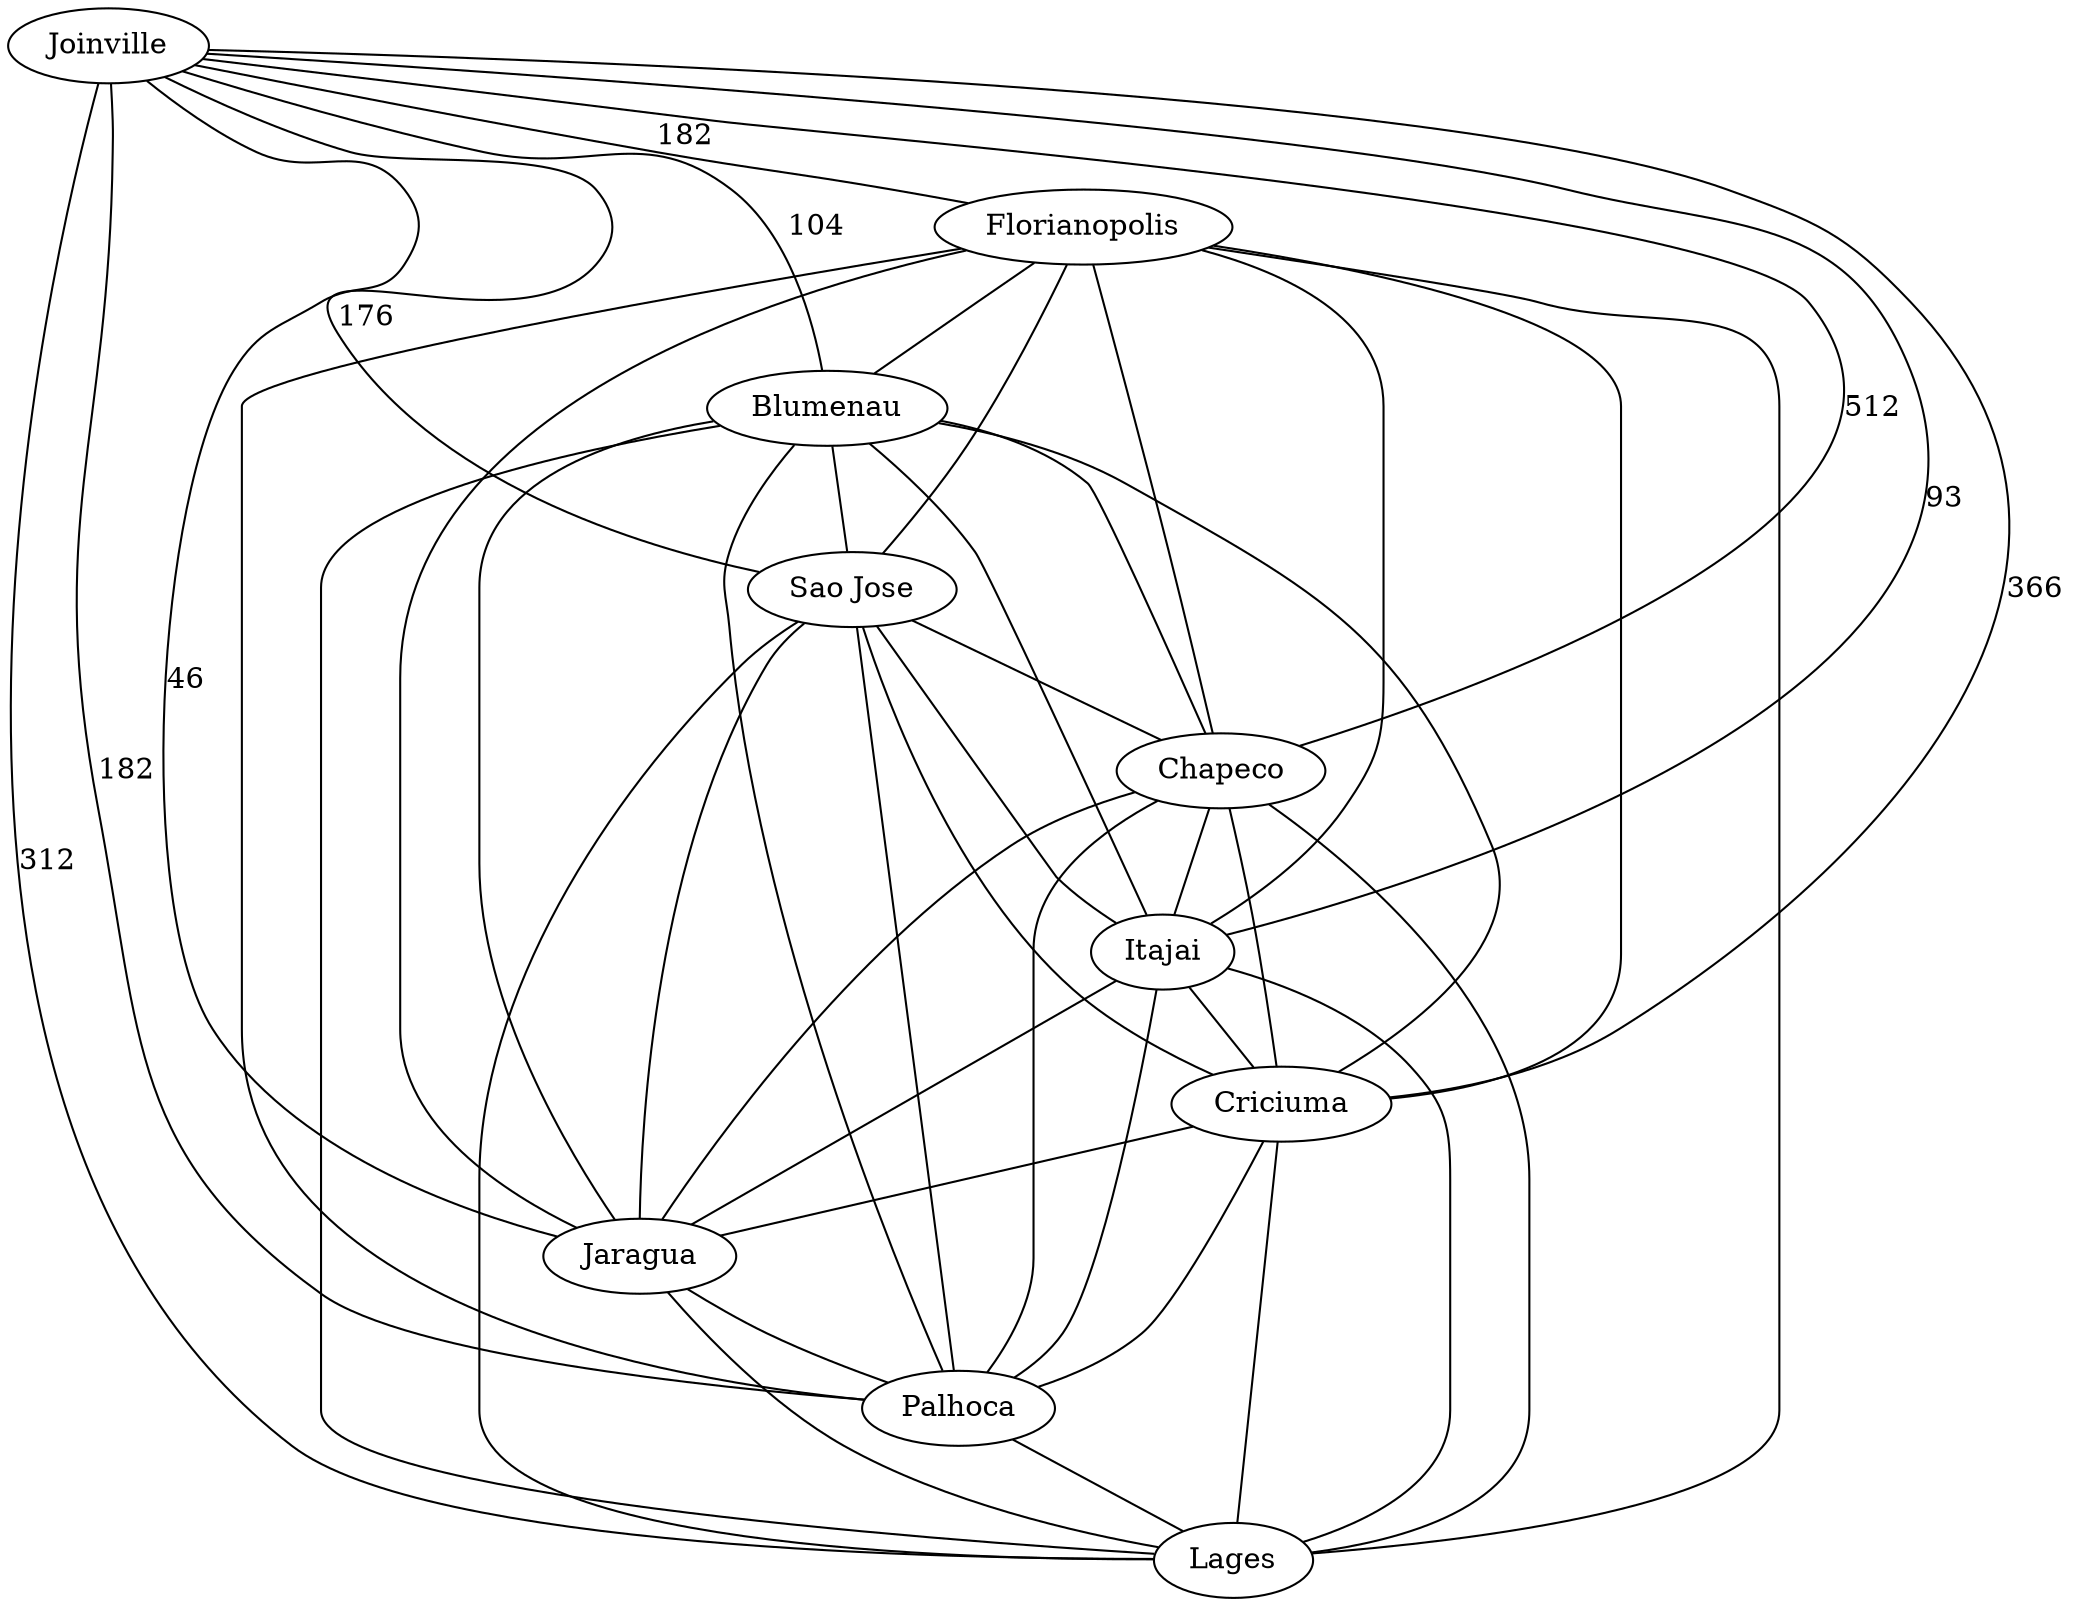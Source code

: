 graph G {
	v0 [label="Joinville"];
	v1 [label="Florianopolis"];
	v2 [label="Blumenau"];
	v3 [label="Sao Jose"];
	v4 [label="Chapeco"];
	v5 [label="Itajai"];
	v6 [label="Criciuma"];
	v7 [label="Jaragua"];
	v8 [label="Palhoca"];
	v9 [label="Lages"];

	v0 -- v1 [label="182", weight=0.182];
	v0 -- v2 [label="104", weight=0.104];
	v0 -- v3 [label="176", weight=0.176];
	v0 -- v4 [label="512", weight=0.512];
	v0 -- v5 [label="93", weight=0.093];
	v0 -- v6 [label="366", weight=0.366];
	v0 -- v7 [label="46", weight=0.046];
	v0 -- v8 [label="182", weight=0.182];
	v0 -- v9 [label="312", weight=0.312];

	v1 -- v2;
	v1 -- v3;
	v1 -- v4;
	v1 -- v5;
	v1 -- v6;
	v1 -- v7;
	v1 -- v8;
	v1 -- v9;

	v2 -- v3;
	v2 -- v4;
	v2 -- v5;
	v2 -- v6;
	v2 -- v7;
	v2 -- v8;
	v2 -- v9;

	v3 -- v4;
	v3 -- v5;
	v3 -- v6;
	v3 -- v7;
	v3 -- v8;
	v3 -- v9;

	v4 -- v5;
	v4 -- v6;
	v4 -- v7;
	v4 -- v8;
	v4 -- v9;

	v5 -- v6;
	v5 -- v7;
	v5 -- v8;
	v5 -- v9;

	v6 -- v7;
	v6 -- v8;
	v6 -- v9;

	v7 -- v8;
	v7 -- v9;

	v8 -- v9;

}